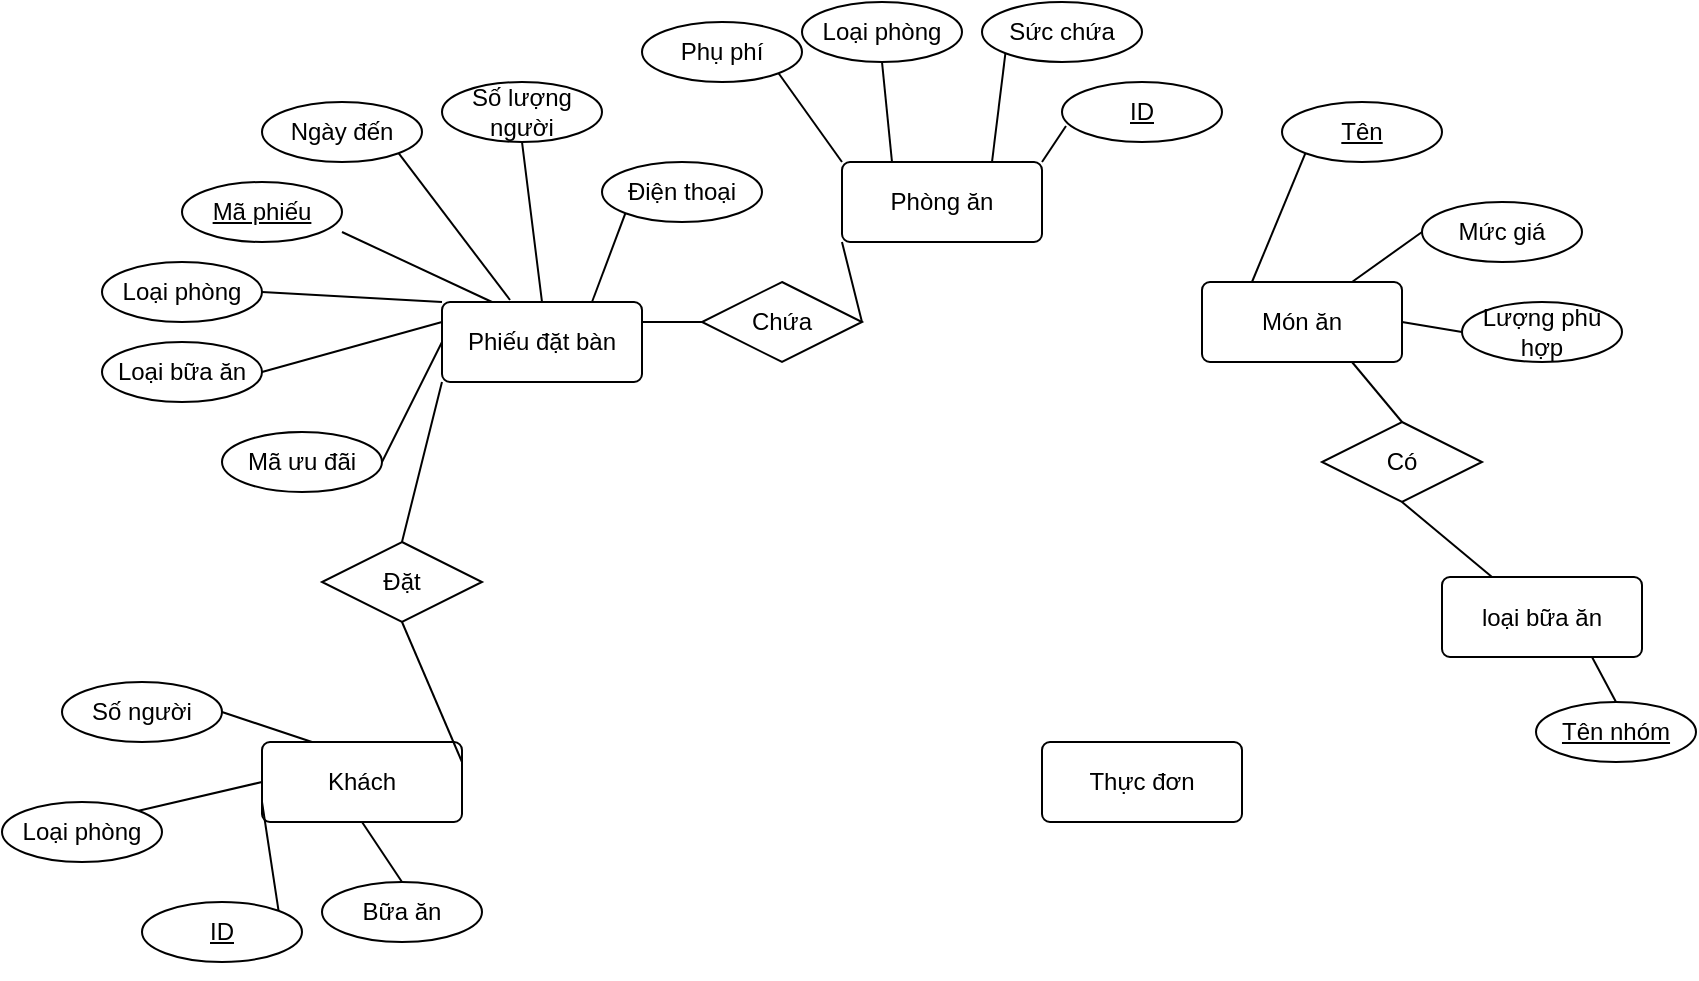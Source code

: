 <mxfile version="22.0.8" type="github">
  <diagram name="Trang-1" id="bAOrh9lmSpA5uver3cAr">
    <mxGraphModel dx="1866" dy="447" grid="1" gridSize="10" guides="1" tooltips="1" connect="1" arrows="1" fold="1" page="1" pageScale="1" pageWidth="827" pageHeight="1169" math="0" shadow="0">
      <root>
        <mxCell id="0" />
        <mxCell id="1" parent="0" />
        <mxCell id="cdPkFdv-VW-CyZ4n-FcL-1" value="Phòng ăn" style="rounded=1;arcSize=10;whiteSpace=wrap;html=1;align=center;" vertex="1" parent="1">
          <mxGeometry x="400" y="100" width="100" height="40" as="geometry" />
        </mxCell>
        <mxCell id="cdPkFdv-VW-CyZ4n-FcL-2" value="Khách" style="rounded=1;arcSize=10;whiteSpace=wrap;html=1;align=center;" vertex="1" parent="1">
          <mxGeometry x="110" y="390" width="100" height="40" as="geometry" />
        </mxCell>
        <mxCell id="cdPkFdv-VW-CyZ4n-FcL-3" value="loại bữa ăn" style="rounded=1;arcSize=10;whiteSpace=wrap;html=1;align=center;" vertex="1" parent="1">
          <mxGeometry x="700" y="307.5" width="100" height="40" as="geometry" />
        </mxCell>
        <mxCell id="cdPkFdv-VW-CyZ4n-FcL-4" value="Món ăn" style="rounded=1;arcSize=10;whiteSpace=wrap;html=1;align=center;" vertex="1" parent="1">
          <mxGeometry x="580" y="160" width="100" height="40" as="geometry" />
        </mxCell>
        <mxCell id="cdPkFdv-VW-CyZ4n-FcL-6" value="Loại phòng" style="ellipse;whiteSpace=wrap;html=1;align=center;" vertex="1" parent="1">
          <mxGeometry x="380" y="20" width="80" height="30" as="geometry" />
        </mxCell>
        <mxCell id="cdPkFdv-VW-CyZ4n-FcL-7" value="Sức chứa" style="ellipse;whiteSpace=wrap;html=1;align=center;" vertex="1" parent="1">
          <mxGeometry x="470" y="20" width="80" height="30" as="geometry" />
        </mxCell>
        <mxCell id="cdPkFdv-VW-CyZ4n-FcL-8" value="Phụ phí" style="ellipse;whiteSpace=wrap;html=1;align=center;" vertex="1" parent="1">
          <mxGeometry x="300" y="30" width="80" height="30" as="geometry" />
        </mxCell>
        <mxCell id="cdPkFdv-VW-CyZ4n-FcL-11" value="" style="endArrow=none;html=1;rounded=0;exitX=1;exitY=1;exitDx=0;exitDy=0;entryX=0;entryY=0;entryDx=0;entryDy=0;" edge="1" parent="1" source="cdPkFdv-VW-CyZ4n-FcL-8" target="cdPkFdv-VW-CyZ4n-FcL-1">
          <mxGeometry relative="1" as="geometry">
            <mxPoint x="370" y="230" as="sourcePoint" />
            <mxPoint x="530" y="230" as="targetPoint" />
          </mxGeometry>
        </mxCell>
        <mxCell id="cdPkFdv-VW-CyZ4n-FcL-12" value="" style="endArrow=none;html=1;rounded=0;exitX=1;exitY=0;exitDx=0;exitDy=0;entryX=0.025;entryY=0.733;entryDx=0;entryDy=0;entryPerimeter=0;" edge="1" parent="1" source="cdPkFdv-VW-CyZ4n-FcL-1" target="cdPkFdv-VW-CyZ4n-FcL-48">
          <mxGeometry relative="1" as="geometry">
            <mxPoint x="308.284" y="134.393" as="sourcePoint" />
            <mxPoint x="380" y="110" as="targetPoint" />
          </mxGeometry>
        </mxCell>
        <mxCell id="cdPkFdv-VW-CyZ4n-FcL-13" value="" style="endArrow=none;html=1;rounded=0;exitX=0.5;exitY=1;exitDx=0;exitDy=0;entryX=0.25;entryY=0;entryDx=0;entryDy=0;" edge="1" parent="1" source="cdPkFdv-VW-CyZ4n-FcL-6" target="cdPkFdv-VW-CyZ4n-FcL-1">
          <mxGeometry relative="1" as="geometry">
            <mxPoint x="360" y="101" as="sourcePoint" />
            <mxPoint x="390" y="120" as="targetPoint" />
          </mxGeometry>
        </mxCell>
        <mxCell id="cdPkFdv-VW-CyZ4n-FcL-14" value="" style="endArrow=none;html=1;rounded=0;exitX=0;exitY=1;exitDx=0;exitDy=0;entryX=0.75;entryY=0;entryDx=0;entryDy=0;" edge="1" parent="1" source="cdPkFdv-VW-CyZ4n-FcL-7" target="cdPkFdv-VW-CyZ4n-FcL-1">
          <mxGeometry relative="1" as="geometry">
            <mxPoint x="390" y="70" as="sourcePoint" />
            <mxPoint x="405" y="110" as="targetPoint" />
          </mxGeometry>
        </mxCell>
        <mxCell id="cdPkFdv-VW-CyZ4n-FcL-15" value="Số người" style="ellipse;whiteSpace=wrap;html=1;align=center;" vertex="1" parent="1">
          <mxGeometry x="10" y="360" width="80" height="30" as="geometry" />
        </mxCell>
        <mxCell id="cdPkFdv-VW-CyZ4n-FcL-16" value="Loại phòng" style="ellipse;whiteSpace=wrap;html=1;align=center;" vertex="1" parent="1">
          <mxGeometry x="-20" y="420" width="80" height="30" as="geometry" />
        </mxCell>
        <mxCell id="cdPkFdv-VW-CyZ4n-FcL-18" value="" style="endArrow=none;html=1;rounded=0;exitX=0.5;exitY=1;exitDx=0;exitDy=0;entryX=0.5;entryY=0;entryDx=0;entryDy=0;" edge="1" parent="1" source="cdPkFdv-VW-CyZ4n-FcL-2" target="cdPkFdv-VW-CyZ4n-FcL-77">
          <mxGeometry relative="1" as="geometry">
            <mxPoint x="70" y="307.5" as="sourcePoint" />
            <mxPoint x="110" y="290" as="targetPoint" />
          </mxGeometry>
        </mxCell>
        <mxCell id="cdPkFdv-VW-CyZ4n-FcL-19" value="" style="endArrow=none;html=1;rounded=0;exitX=1;exitY=0.5;exitDx=0;exitDy=0;entryX=0.25;entryY=0;entryDx=0;entryDy=0;" edge="1" parent="1" source="cdPkFdv-VW-CyZ4n-FcL-15" target="cdPkFdv-VW-CyZ4n-FcL-2">
          <mxGeometry relative="1" as="geometry">
            <mxPoint x="60" y="370" as="sourcePoint" />
            <mxPoint x="70" y="400" as="targetPoint" />
          </mxGeometry>
        </mxCell>
        <mxCell id="cdPkFdv-VW-CyZ4n-FcL-20" value="" style="endArrow=none;html=1;rounded=0;exitX=1;exitY=0;exitDx=0;exitDy=0;entryX=0;entryY=0.5;entryDx=0;entryDy=0;entryPerimeter=0;" edge="1" parent="1" source="cdPkFdv-VW-CyZ4n-FcL-16" target="cdPkFdv-VW-CyZ4n-FcL-2">
          <mxGeometry relative="1" as="geometry">
            <mxPoint x="-20" y="365" as="sourcePoint" />
            <mxPoint x="45" y="400" as="targetPoint" />
          </mxGeometry>
        </mxCell>
        <mxCell id="cdPkFdv-VW-CyZ4n-FcL-22" value="" style="endArrow=none;html=1;rounded=0;exitX=0;exitY=0.75;exitDx=0;exitDy=0;entryX=1;entryY=0;entryDx=0;entryDy=0;" edge="1" parent="1" source="cdPkFdv-VW-CyZ4n-FcL-2" target="cdPkFdv-VW-CyZ4n-FcL-59">
          <mxGeometry relative="1" as="geometry">
            <mxPoint x="121.716" y="385.607" as="sourcePoint" />
            <mxPoint x="70" y="400" as="targetPoint" />
          </mxGeometry>
        </mxCell>
        <mxCell id="cdPkFdv-VW-CyZ4n-FcL-24" value="&lt;u&gt;Mã phiếu&lt;/u&gt;" style="ellipse;whiteSpace=wrap;html=1;align=center;" vertex="1" parent="1">
          <mxGeometry x="70" y="110" width="80" height="30" as="geometry" />
        </mxCell>
        <mxCell id="cdPkFdv-VW-CyZ4n-FcL-25" value="Loại phòng" style="ellipse;whiteSpace=wrap;html=1;align=center;" vertex="1" parent="1">
          <mxGeometry x="30" y="150" width="80" height="30" as="geometry" />
        </mxCell>
        <mxCell id="cdPkFdv-VW-CyZ4n-FcL-26" value="Số lượng người" style="ellipse;whiteSpace=wrap;html=1;align=center;" vertex="1" parent="1">
          <mxGeometry x="200" y="60" width="80" height="30" as="geometry" />
        </mxCell>
        <mxCell id="cdPkFdv-VW-CyZ4n-FcL-27" value="Ngày đến" style="ellipse;whiteSpace=wrap;html=1;align=center;" vertex="1" parent="1">
          <mxGeometry x="110" y="70" width="80" height="30" as="geometry" />
        </mxCell>
        <mxCell id="cdPkFdv-VW-CyZ4n-FcL-28" value="Loại bữa ăn" style="ellipse;whiteSpace=wrap;html=1;align=center;" vertex="1" parent="1">
          <mxGeometry x="30" y="190" width="80" height="30" as="geometry" />
        </mxCell>
        <mxCell id="cdPkFdv-VW-CyZ4n-FcL-38" value="&lt;u&gt;Tên nhóm&lt;/u&gt;" style="ellipse;whiteSpace=wrap;html=1;align=center;" vertex="1" parent="1">
          <mxGeometry x="747" y="370" width="80" height="30" as="geometry" />
        </mxCell>
        <mxCell id="cdPkFdv-VW-CyZ4n-FcL-40" value="" style="endArrow=none;html=1;rounded=0;exitX=0.5;exitY=0;exitDx=0;exitDy=0;entryX=0.75;entryY=1;entryDx=0;entryDy=0;" edge="1" parent="1" source="cdPkFdv-VW-CyZ4n-FcL-38" target="cdPkFdv-VW-CyZ4n-FcL-3">
          <mxGeometry relative="1" as="geometry">
            <mxPoint x="322" y="76" as="sourcePoint" />
            <mxPoint x="315" y="110" as="targetPoint" />
          </mxGeometry>
        </mxCell>
        <mxCell id="cdPkFdv-VW-CyZ4n-FcL-41" value="&lt;u&gt;Tên&lt;/u&gt;" style="ellipse;whiteSpace=wrap;html=1;align=center;" vertex="1" parent="1">
          <mxGeometry x="620" y="70" width="80" height="30" as="geometry" />
        </mxCell>
        <mxCell id="cdPkFdv-VW-CyZ4n-FcL-42" value="" style="endArrow=none;html=1;rounded=0;exitX=0;exitY=1;exitDx=0;exitDy=0;entryX=0.25;entryY=0;entryDx=0;entryDy=0;" edge="1" parent="1" source="cdPkFdv-VW-CyZ4n-FcL-41" target="cdPkFdv-VW-CyZ4n-FcL-4">
          <mxGeometry relative="1" as="geometry">
            <mxPoint x="522" y="26" as="sourcePoint" />
            <mxPoint x="515" y="60" as="targetPoint" />
          </mxGeometry>
        </mxCell>
        <mxCell id="cdPkFdv-VW-CyZ4n-FcL-43" value="Mức giá" style="ellipse;whiteSpace=wrap;html=1;align=center;" vertex="1" parent="1">
          <mxGeometry x="690" y="120" width="80" height="30" as="geometry" />
        </mxCell>
        <mxCell id="cdPkFdv-VW-CyZ4n-FcL-44" value="Lượng phù hợp" style="ellipse;whiteSpace=wrap;html=1;align=center;" vertex="1" parent="1">
          <mxGeometry x="710" y="170" width="80" height="30" as="geometry" />
        </mxCell>
        <mxCell id="cdPkFdv-VW-CyZ4n-FcL-45" value="" style="endArrow=none;html=1;rounded=0;exitX=0;exitY=0.5;exitDx=0;exitDy=0;entryX=0.75;entryY=0;entryDx=0;entryDy=0;" edge="1" parent="1" source="cdPkFdv-VW-CyZ4n-FcL-43" target="cdPkFdv-VW-CyZ4n-FcL-4">
          <mxGeometry relative="1" as="geometry">
            <mxPoint x="642" y="106" as="sourcePoint" />
            <mxPoint x="615" y="170" as="targetPoint" />
          </mxGeometry>
        </mxCell>
        <mxCell id="cdPkFdv-VW-CyZ4n-FcL-46" value="" style="endArrow=none;html=1;rounded=0;exitX=0;exitY=0.5;exitDx=0;exitDy=0;entryX=1;entryY=0.5;entryDx=0;entryDy=0;" edge="1" parent="1" source="cdPkFdv-VW-CyZ4n-FcL-44" target="cdPkFdv-VW-CyZ4n-FcL-4">
          <mxGeometry relative="1" as="geometry">
            <mxPoint x="700" y="145" as="sourcePoint" />
            <mxPoint x="665" y="170" as="targetPoint" />
          </mxGeometry>
        </mxCell>
        <mxCell id="cdPkFdv-VW-CyZ4n-FcL-47" value="Thực đơn" style="rounded=1;arcSize=10;whiteSpace=wrap;html=1;align=center;" vertex="1" parent="1">
          <mxGeometry x="500" y="390" width="100" height="40" as="geometry" />
        </mxCell>
        <mxCell id="cdPkFdv-VW-CyZ4n-FcL-48" value="ID" style="ellipse;whiteSpace=wrap;html=1;align=center;fontStyle=4;" vertex="1" parent="1">
          <mxGeometry x="510" y="60" width="80" height="30" as="geometry" />
        </mxCell>
        <mxCell id="cdPkFdv-VW-CyZ4n-FcL-59" value="&lt;u&gt;ID&lt;/u&gt;" style="ellipse;whiteSpace=wrap;html=1;align=center;" vertex="1" parent="1">
          <mxGeometry x="50" y="470" width="80" height="30" as="geometry" />
        </mxCell>
        <mxCell id="cdPkFdv-VW-CyZ4n-FcL-60" value="Đặt" style="shape=rhombus;perimeter=rhombusPerimeter;whiteSpace=wrap;html=1;align=center;" vertex="1" parent="1">
          <mxGeometry x="140" y="290" width="80" height="40" as="geometry" />
        </mxCell>
        <mxCell id="cdPkFdv-VW-CyZ4n-FcL-61" value="" style="endArrow=none;html=1;rounded=0;exitX=1;exitY=0.25;exitDx=0;exitDy=0;entryX=0.5;entryY=1;entryDx=0;entryDy=0;" edge="1" parent="1" source="cdPkFdv-VW-CyZ4n-FcL-2" target="cdPkFdv-VW-CyZ4n-FcL-60">
          <mxGeometry relative="1" as="geometry">
            <mxPoint x="318" y="96" as="sourcePoint" />
            <mxPoint x="380" y="110" as="targetPoint" />
          </mxGeometry>
        </mxCell>
        <mxCell id="cdPkFdv-VW-CyZ4n-FcL-62" value="" style="endArrow=none;html=1;rounded=0;exitX=0;exitY=1;exitDx=0;exitDy=0;entryX=0.5;entryY=0;entryDx=0;entryDy=0;" edge="1" parent="1" source="cdPkFdv-VW-CyZ4n-FcL-76" target="cdPkFdv-VW-CyZ4n-FcL-60">
          <mxGeometry relative="1" as="geometry">
            <mxPoint x="360" y="275" as="sourcePoint" />
            <mxPoint x="230" y="175" as="targetPoint" />
          </mxGeometry>
        </mxCell>
        <mxCell id="cdPkFdv-VW-CyZ4n-FcL-63" value="Chứa" style="shape=rhombus;perimeter=rhombusPerimeter;whiteSpace=wrap;html=1;align=center;" vertex="1" parent="1">
          <mxGeometry x="330" y="160" width="80" height="40" as="geometry" />
        </mxCell>
        <mxCell id="cdPkFdv-VW-CyZ4n-FcL-64" value="" style="endArrow=none;html=1;rounded=0;exitX=1;exitY=0.25;exitDx=0;exitDy=0;entryX=0;entryY=0.5;entryDx=0;entryDy=0;" edge="1" parent="1" source="cdPkFdv-VW-CyZ4n-FcL-76" target="cdPkFdv-VW-CyZ4n-FcL-63">
          <mxGeometry relative="1" as="geometry">
            <mxPoint x="410" y="275" as="sourcePoint" />
            <mxPoint x="250" y="295" as="targetPoint" />
          </mxGeometry>
        </mxCell>
        <mxCell id="cdPkFdv-VW-CyZ4n-FcL-65" value="" style="endArrow=none;html=1;rounded=0;exitX=1;exitY=0.5;exitDx=0;exitDy=0;entryX=0;entryY=1;entryDx=0;entryDy=0;" edge="1" parent="1" source="cdPkFdv-VW-CyZ4n-FcL-63" target="cdPkFdv-VW-CyZ4n-FcL-1">
          <mxGeometry relative="1" as="geometry">
            <mxPoint x="340" y="358" as="sourcePoint" />
            <mxPoint x="330" y="250" as="targetPoint" />
          </mxGeometry>
        </mxCell>
        <mxCell id="cdPkFdv-VW-CyZ4n-FcL-67" value="Điện thoại" style="ellipse;whiteSpace=wrap;html=1;align=center;" vertex="1" parent="1">
          <mxGeometry x="280" y="100" width="80" height="30" as="geometry" />
        </mxCell>
        <mxCell id="cdPkFdv-VW-CyZ4n-FcL-69" value="Mã ưu đãi" style="ellipse;whiteSpace=wrap;html=1;align=center;" vertex="1" parent="1">
          <mxGeometry x="90" y="235" width="80" height="30" as="geometry" />
        </mxCell>
        <mxCell id="cdPkFdv-VW-CyZ4n-FcL-73" value="Có" style="shape=rhombus;perimeter=rhombusPerimeter;whiteSpace=wrap;html=1;align=center;" vertex="1" parent="1">
          <mxGeometry x="640" y="230" width="80" height="40" as="geometry" />
        </mxCell>
        <mxCell id="cdPkFdv-VW-CyZ4n-FcL-74" value="" style="endArrow=none;html=1;rounded=0;exitX=0.25;exitY=0;exitDx=0;exitDy=0;entryX=0.5;entryY=1;entryDx=0;entryDy=0;" edge="1" parent="1" source="cdPkFdv-VW-CyZ4n-FcL-3" target="cdPkFdv-VW-CyZ4n-FcL-73">
          <mxGeometry relative="1" as="geometry">
            <mxPoint x="465" y="372" as="sourcePoint" />
            <mxPoint x="390" y="358" as="targetPoint" />
          </mxGeometry>
        </mxCell>
        <mxCell id="cdPkFdv-VW-CyZ4n-FcL-75" value="" style="endArrow=none;html=1;rounded=0;exitX=0.5;exitY=0;exitDx=0;exitDy=0;entryX=0.75;entryY=1;entryDx=0;entryDy=0;" edge="1" parent="1" source="cdPkFdv-VW-CyZ4n-FcL-73" target="cdPkFdv-VW-CyZ4n-FcL-4">
          <mxGeometry relative="1" as="geometry">
            <mxPoint x="475" y="382" as="sourcePoint" />
            <mxPoint x="400" y="368" as="targetPoint" />
          </mxGeometry>
        </mxCell>
        <mxCell id="cdPkFdv-VW-CyZ4n-FcL-76" value="Phiếu đặt bàn" style="rounded=1;arcSize=10;whiteSpace=wrap;html=1;align=center;" vertex="1" parent="1">
          <mxGeometry x="200" y="170" width="100" height="40" as="geometry" />
        </mxCell>
        <mxCell id="cdPkFdv-VW-CyZ4n-FcL-77" value="Bữa ăn" style="ellipse;whiteSpace=wrap;html=1;align=center;" vertex="1" parent="1">
          <mxGeometry x="140" y="460" width="80" height="30" as="geometry" />
        </mxCell>
        <mxCell id="cdPkFdv-VW-CyZ4n-FcL-78" style="edgeStyle=orthogonalEdgeStyle;rounded=0;orthogonalLoop=1;jettySize=auto;html=1;exitX=0.5;exitY=1;exitDx=0;exitDy=0;" edge="1" parent="1" source="cdPkFdv-VW-CyZ4n-FcL-59" target="cdPkFdv-VW-CyZ4n-FcL-59">
          <mxGeometry relative="1" as="geometry" />
        </mxCell>
        <mxCell id="cdPkFdv-VW-CyZ4n-FcL-80" value="" style="endArrow=none;html=1;rounded=0;exitX=1;exitY=0.5;exitDx=0;exitDy=0;entryX=0;entryY=0.5;entryDx=0;entryDy=0;" edge="1" parent="1" source="cdPkFdv-VW-CyZ4n-FcL-69" target="cdPkFdv-VW-CyZ4n-FcL-76">
          <mxGeometry relative="1" as="geometry">
            <mxPoint x="320" y="235" as="sourcePoint" />
            <mxPoint x="360" y="210" as="targetPoint" />
          </mxGeometry>
        </mxCell>
        <mxCell id="cdPkFdv-VW-CyZ4n-FcL-81" value="" style="endArrow=none;html=1;rounded=0;exitX=1;exitY=0.5;exitDx=0;exitDy=0;entryX=0;entryY=0.25;entryDx=0;entryDy=0;" edge="1" parent="1" source="cdPkFdv-VW-CyZ4n-FcL-28" target="cdPkFdv-VW-CyZ4n-FcL-76">
          <mxGeometry relative="1" as="geometry">
            <mxPoint x="190" y="245" as="sourcePoint" />
            <mxPoint x="220" y="245" as="targetPoint" />
          </mxGeometry>
        </mxCell>
        <mxCell id="cdPkFdv-VW-CyZ4n-FcL-82" value="" style="endArrow=none;html=1;rounded=0;exitX=1;exitY=0.5;exitDx=0;exitDy=0;entryX=0;entryY=0;entryDx=0;entryDy=0;" edge="1" parent="1" source="cdPkFdv-VW-CyZ4n-FcL-25" target="cdPkFdv-VW-CyZ4n-FcL-76">
          <mxGeometry relative="1" as="geometry">
            <mxPoint x="120" y="215" as="sourcePoint" />
            <mxPoint x="220" y="235" as="targetPoint" />
          </mxGeometry>
        </mxCell>
        <mxCell id="cdPkFdv-VW-CyZ4n-FcL-83" value="" style="endArrow=none;html=1;rounded=0;exitX=1;exitY=0.833;exitDx=0;exitDy=0;entryX=0.25;entryY=0;entryDx=0;entryDy=0;exitPerimeter=0;" edge="1" parent="1" source="cdPkFdv-VW-CyZ4n-FcL-24" target="cdPkFdv-VW-CyZ4n-FcL-76">
          <mxGeometry relative="1" as="geometry">
            <mxPoint x="120" y="175" as="sourcePoint" />
            <mxPoint x="231" y="227" as="targetPoint" />
          </mxGeometry>
        </mxCell>
        <mxCell id="cdPkFdv-VW-CyZ4n-FcL-84" value="" style="endArrow=none;html=1;rounded=0;exitX=1;exitY=1;exitDx=0;exitDy=0;entryX=0.34;entryY=-0.025;entryDx=0;entryDy=0;entryPerimeter=0;" edge="1" parent="1" source="cdPkFdv-VW-CyZ4n-FcL-27" target="cdPkFdv-VW-CyZ4n-FcL-76">
          <mxGeometry relative="1" as="geometry">
            <mxPoint x="160" y="145" as="sourcePoint" />
            <mxPoint x="245" y="225" as="targetPoint" />
          </mxGeometry>
        </mxCell>
        <mxCell id="cdPkFdv-VW-CyZ4n-FcL-85" value="" style="endArrow=none;html=1;rounded=0;exitX=0.5;exitY=1;exitDx=0;exitDy=0;entryX=0.5;entryY=0;entryDx=0;entryDy=0;" edge="1" parent="1" source="cdPkFdv-VW-CyZ4n-FcL-26" target="cdPkFdv-VW-CyZ4n-FcL-76">
          <mxGeometry relative="1" as="geometry">
            <mxPoint x="170" y="155" as="sourcePoint" />
            <mxPoint x="255" y="235" as="targetPoint" />
          </mxGeometry>
        </mxCell>
        <mxCell id="cdPkFdv-VW-CyZ4n-FcL-87" value="" style="endArrow=none;html=1;rounded=0;exitX=0;exitY=1;exitDx=0;exitDy=0;entryX=0.75;entryY=0;entryDx=0;entryDy=0;" edge="1" parent="1" source="cdPkFdv-VW-CyZ4n-FcL-67" target="cdPkFdv-VW-CyZ4n-FcL-76">
          <mxGeometry relative="1" as="geometry">
            <mxPoint x="250" y="100" as="sourcePoint" />
            <mxPoint x="280" y="220" as="targetPoint" />
          </mxGeometry>
        </mxCell>
      </root>
    </mxGraphModel>
  </diagram>
</mxfile>
